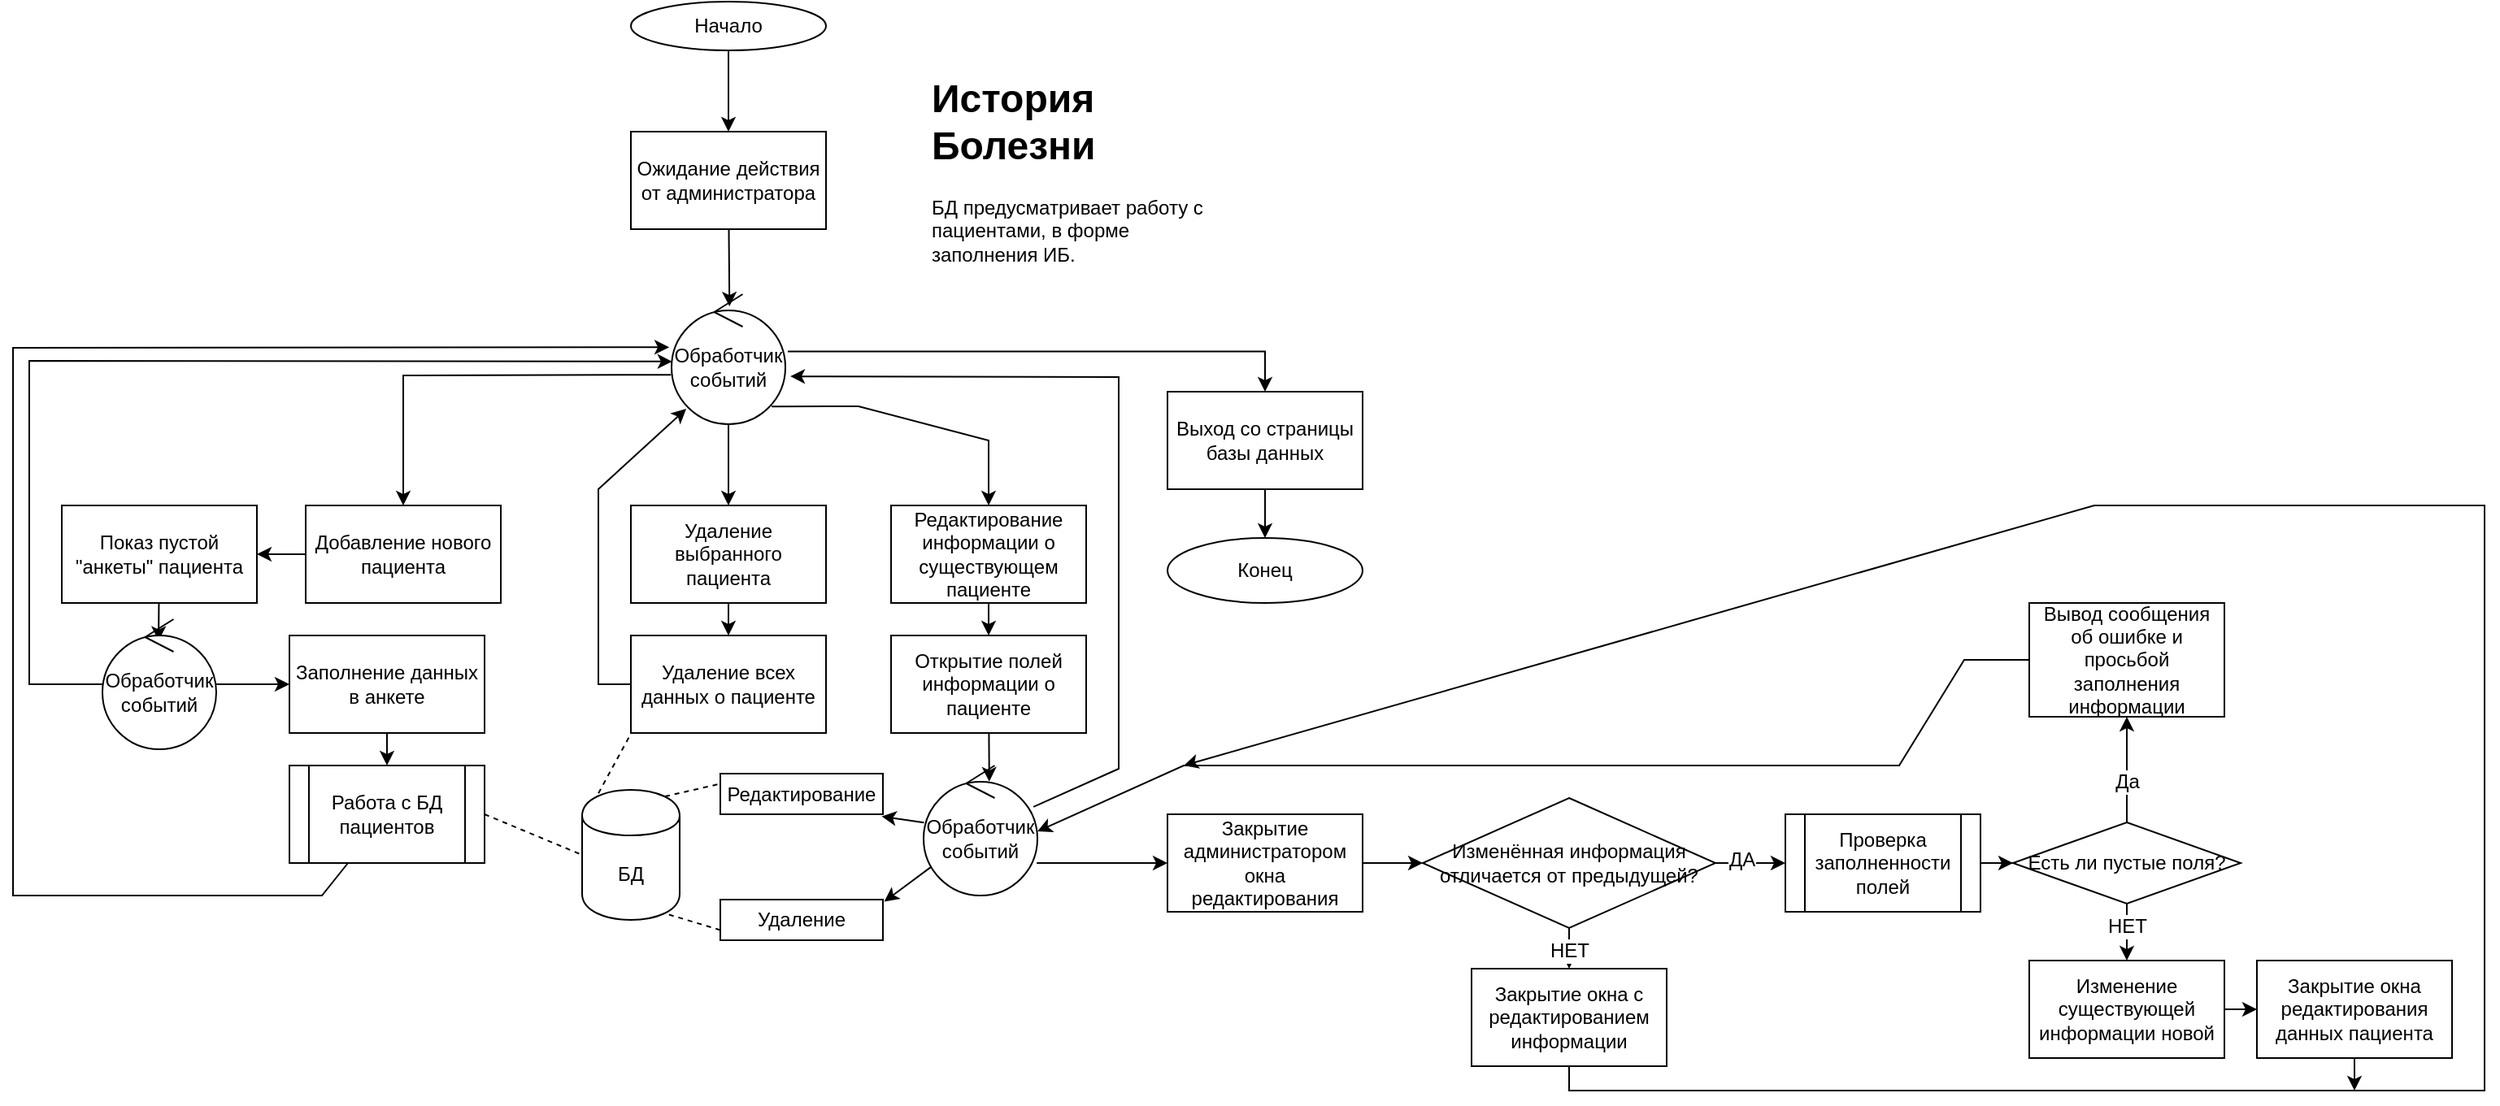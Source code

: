 <mxfile version="12.3.2" type="device" pages="1"><diagram id="AD9yPk0MpthAPxTjsD3-" name="Page-1"><mxGraphModel dx="3859" dy="2637" grid="1" gridSize="10" guides="1" tooltips="1" connect="1" arrows="1" fold="1" page="1" pageScale="1" pageWidth="827" pageHeight="1169" math="0" shadow="0"><root><mxCell id="0"/><mxCell id="1" parent="0"/><mxCell id="yWvX0Eim25p8UUk0dAPx-3" style="rounded=0;orthogonalLoop=1;jettySize=auto;html=1;entryX=0.5;entryY=0;entryDx=0;entryDy=0;" parent="1" source="yWvX0Eim25p8UUk0dAPx-1" target="yWvX0Eim25p8UUk0dAPx-2" edge="1"><mxGeometry relative="1" as="geometry"/></mxCell><mxCell id="yWvX0Eim25p8UUk0dAPx-1" value="Начало" style="ellipse;whiteSpace=wrap;html=1;" parent="1" vertex="1"><mxGeometry x="340" y="-70" width="120" height="30" as="geometry"/></mxCell><mxCell id="yWvX0Eim25p8UUk0dAPx-5" style="rounded=0;orthogonalLoop=1;jettySize=auto;html=1;entryX=0.509;entryY=0.094;entryDx=0;entryDy=0;entryPerimeter=0;" parent="1" source="yWvX0Eim25p8UUk0dAPx-2" target="CSY2nzKQWFxfg8zgD4mK-1" edge="1"><mxGeometry relative="1" as="geometry"><mxPoint x="414" y="179.857" as="targetPoint"/></mxGeometry></mxCell><mxCell id="yWvX0Eim25p8UUk0dAPx-2" value="Ожидание действия от администратора" style="rounded=0;whiteSpace=wrap;html=1;" parent="1" vertex="1"><mxGeometry x="340" y="10" width="120" height="60" as="geometry"/></mxCell><mxCell id="yWvX0Eim25p8UUk0dAPx-9" style="rounded=0;orthogonalLoop=1;jettySize=auto;html=1;entryX=0.5;entryY=0;entryDx=0;entryDy=0;exitX=-0.005;exitY=0.62;exitDx=0;exitDy=0;exitPerimeter=0;" parent="1" source="CSY2nzKQWFxfg8zgD4mK-1" target="yWvX0Eim25p8UUk0dAPx-6" edge="1"><mxGeometry relative="1" as="geometry"><mxPoint x="344" y="205" as="sourcePoint"/><Array as="points"><mxPoint x="200" y="160"/></Array></mxGeometry></mxCell><mxCell id="yWvX0Eim25p8UUk0dAPx-10" style="rounded=0;orthogonalLoop=1;jettySize=auto;html=1;entryX=0.5;entryY=0;entryDx=0;entryDy=0;exitX=0.5;exitY=1;exitDx=0;exitDy=0;exitPerimeter=0;" parent="1" source="CSY2nzKQWFxfg8zgD4mK-1" target="yWvX0Eim25p8UUk0dAPx-7" edge="1"><mxGeometry relative="1" as="geometry"><mxPoint x="414" y="230" as="sourcePoint"/></mxGeometry></mxCell><mxCell id="yWvX0Eim25p8UUk0dAPx-11" style="rounded=0;orthogonalLoop=1;jettySize=auto;html=1;entryX=0.5;entryY=0;entryDx=0;entryDy=0;exitX=0.879;exitY=0.864;exitDx=0;exitDy=0;exitPerimeter=0;" parent="1" target="yWvX0Eim25p8UUk0dAPx-8" edge="1" source="CSY2nzKQWFxfg8zgD4mK-1"><mxGeometry relative="1" as="geometry"><mxPoint x="484" y="205" as="sourcePoint"/><Array as="points"><mxPoint x="480" y="179"/><mxPoint x="560" y="200"/></Array></mxGeometry></mxCell><mxCell id="qpNM7JcHVHP-3FUXKgrA-8" style="edgeStyle=orthogonalEdgeStyle;rounded=0;orthogonalLoop=1;jettySize=auto;html=1;entryX=0.5;entryY=0;entryDx=0;entryDy=0;exitX=1.021;exitY=0.441;exitDx=0;exitDy=0;exitPerimeter=0;" parent="1" source="CSY2nzKQWFxfg8zgD4mK-1" target="qpNM7JcHVHP-3FUXKgrA-6" edge="1"><mxGeometry relative="1" as="geometry"><mxPoint x="484" y="205" as="sourcePoint"/></mxGeometry></mxCell><mxCell id="yWvX0Eim25p8UUk0dAPx-19" style="rounded=0;orthogonalLoop=1;jettySize=auto;html=1;entryX=1;entryY=0.5;entryDx=0;entryDy=0;" parent="1" source="yWvX0Eim25p8UUk0dAPx-6" target="yWvX0Eim25p8UUk0dAPx-18" edge="1"><mxGeometry relative="1" as="geometry"/></mxCell><mxCell id="yWvX0Eim25p8UUk0dAPx-6" value="Добавление нового пациента" style="rounded=0;whiteSpace=wrap;html=1;" parent="1" vertex="1"><mxGeometry x="140" y="240" width="120" height="60" as="geometry"/></mxCell><mxCell id="MHfCw8zndW-DeSGXRc6G-6" value="" style="edgeStyle=none;rounded=0;orthogonalLoop=1;jettySize=auto;html=1;" edge="1" parent="1" source="yWvX0Eim25p8UUk0dAPx-7" target="yWvX0Eim25p8UUk0dAPx-72"><mxGeometry relative="1" as="geometry"/></mxCell><mxCell id="yWvX0Eim25p8UUk0dAPx-7" value="Удаление выбранного пациента" style="rounded=0;whiteSpace=wrap;html=1;" parent="1" vertex="1"><mxGeometry x="340" y="240" width="120" height="60" as="geometry"/></mxCell><mxCell id="yWvX0Eim25p8UUk0dAPx-36" style="rounded=0;orthogonalLoop=1;jettySize=auto;html=1;entryX=0.5;entryY=0;entryDx=0;entryDy=0;" parent="1" source="yWvX0Eim25p8UUk0dAPx-8" target="yWvX0Eim25p8UUk0dAPx-35" edge="1"><mxGeometry relative="1" as="geometry"/></mxCell><mxCell id="yWvX0Eim25p8UUk0dAPx-8" value="Редактирование информации о существующем пациенте" style="rounded=0;whiteSpace=wrap;html=1;" parent="1" vertex="1"><mxGeometry x="500" y="240" width="120" height="60" as="geometry"/></mxCell><mxCell id="yWvX0Eim25p8UUk0dAPx-20" style="rounded=0;orthogonalLoop=1;jettySize=auto;html=1;entryX=0.493;entryY=0.167;entryDx=0;entryDy=0;entryPerimeter=0;" parent="1" source="yWvX0Eim25p8UUk0dAPx-18" target="CSY2nzKQWFxfg8zgD4mK-3" edge="1"><mxGeometry relative="1" as="geometry"><mxPoint x="219.69" y="420.276" as="targetPoint"/></mxGeometry></mxCell><mxCell id="yWvX0Eim25p8UUk0dAPx-18" value="Показ пустой &quot;анкеты&quot; пациента" style="rounded=0;whiteSpace=wrap;html=1;" parent="1" vertex="1"><mxGeometry x="-10" y="240" width="120" height="60" as="geometry"/></mxCell><mxCell id="yWvX0Eim25p8UUk0dAPx-42" style="rounded=0;orthogonalLoop=1;jettySize=auto;html=1;entryX=0.577;entryY=0.124;entryDx=0;entryDy=0;entryPerimeter=0;" parent="1" source="yWvX0Eim25p8UUk0dAPx-35" target="MHfCw8zndW-DeSGXRc6G-13" edge="1"><mxGeometry relative="1" as="geometry"><mxPoint x="560" y="400" as="targetPoint"/></mxGeometry></mxCell><mxCell id="yWvX0Eim25p8UUk0dAPx-35" value="Открытие полей информации о пациенте" style="rounded=0;whiteSpace=wrap;html=1;" parent="1" vertex="1"><mxGeometry x="500" y="320" width="120" height="60" as="geometry"/></mxCell><mxCell id="yWvX0Eim25p8UUk0dAPx-46" style="rounded=0;orthogonalLoop=1;jettySize=auto;html=1;entryX=0.5;entryY=0;entryDx=0;entryDy=0;" parent="1" source="yWvX0Eim25p8UUk0dAPx-40" target="yWvX0Eim25p8UUk0dAPx-45" edge="1"><mxGeometry relative="1" as="geometry"/></mxCell><mxCell id="MHfCw8zndW-DeSGXRc6G-22" value="НЕТ" style="text;html=1;align=center;verticalAlign=middle;resizable=0;points=[];;labelBackgroundColor=#ffffff;" vertex="1" connectable="0" parent="yWvX0Eim25p8UUk0dAPx-46"><mxGeometry x="0.145" y="-12" relative="1" as="geometry"><mxPoint x="12" y="-0.5" as="offset"/></mxGeometry></mxCell><mxCell id="yWvX0Eim25p8UUk0dAPx-48" style="edgeStyle=orthogonalEdgeStyle;rounded=0;orthogonalLoop=1;jettySize=auto;html=1;" parent="1" source="yWvX0Eim25p8UUk0dAPx-40" target="yWvX0Eim25p8UUk0dAPx-51" edge="1"><mxGeometry relative="1" as="geometry"><mxPoint x="820" y="670" as="targetPoint"/></mxGeometry></mxCell><mxCell id="yWvX0Eim25p8UUk0dAPx-49" value="ДА" style="text;html=1;align=center;verticalAlign=middle;resizable=0;points=[];labelBackgroundColor=#ffffff;" parent="yWvX0Eim25p8UUk0dAPx-48" vertex="1" connectable="0"><mxGeometry x="-0.255" y="2" relative="1" as="geometry"><mxPoint as="offset"/></mxGeometry></mxCell><mxCell id="yWvX0Eim25p8UUk0dAPx-40" value="Изменённая информация отличается от предыдущей?" style="rhombus;whiteSpace=wrap;html=1;" parent="1" vertex="1"><mxGeometry x="827" y="420" width="180" height="80" as="geometry"/></mxCell><mxCell id="yWvX0Eim25p8UUk0dAPx-44" style="rounded=0;orthogonalLoop=1;jettySize=auto;html=1;entryX=0;entryY=0.5;entryDx=0;entryDy=0;" parent="1" source="yWvX0Eim25p8UUk0dAPx-41" target="yWvX0Eim25p8UUk0dAPx-40" edge="1"><mxGeometry relative="1" as="geometry"/></mxCell><mxCell id="yWvX0Eim25p8UUk0dAPx-41" value="Закрытие администратором окна редактирования" style="rounded=0;whiteSpace=wrap;html=1;" parent="1" vertex="1"><mxGeometry x="670" y="430" width="120" height="60" as="geometry"/></mxCell><mxCell id="MHfCw8zndW-DeSGXRc6G-27" style="edgeStyle=none;rounded=0;orthogonalLoop=1;jettySize=auto;html=1;" edge="1" parent="1" source="yWvX0Eim25p8UUk0dAPx-45"><mxGeometry relative="1" as="geometry"><mxPoint x="680" y="400" as="targetPoint"/><Array as="points"><mxPoint x="917" y="600"/><mxPoint x="1480" y="600"/><mxPoint x="1480" y="240"/><mxPoint x="1240" y="240"/></Array></mxGeometry></mxCell><mxCell id="yWvX0Eim25p8UUk0dAPx-45" value="Закрытие окна с редактированием информации" style="rounded=0;whiteSpace=wrap;html=1;" parent="1" vertex="1"><mxGeometry x="857" y="525" width="120" height="60" as="geometry"/></mxCell><mxCell id="yWvX0Eim25p8UUk0dAPx-57" style="edgeStyle=orthogonalEdgeStyle;rounded=0;orthogonalLoop=1;jettySize=auto;html=1;entryX=0;entryY=0.5;entryDx=0;entryDy=0;" parent="1" source="yWvX0Eim25p8UUk0dAPx-51" target="yWvX0Eim25p8UUk0dAPx-56" edge="1"><mxGeometry relative="1" as="geometry"/></mxCell><mxCell id="yWvX0Eim25p8UUk0dAPx-51" value="Проверка заполненности полей" style="shape=process;whiteSpace=wrap;html=1;backgroundOutline=1;" parent="1" vertex="1"><mxGeometry x="1050" y="430" width="120" height="60" as="geometry"/></mxCell><mxCell id="yWvX0Eim25p8UUk0dAPx-61" style="edgeStyle=orthogonalEdgeStyle;rounded=0;orthogonalLoop=1;jettySize=auto;html=1;entryX=0.5;entryY=1;entryDx=0;entryDy=0;" parent="1" source="yWvX0Eim25p8UUk0dAPx-56" target="yWvX0Eim25p8UUk0dAPx-60" edge="1"><mxGeometry relative="1" as="geometry"/></mxCell><mxCell id="yWvX0Eim25p8UUk0dAPx-62" value="Да" style="text;html=1;align=center;verticalAlign=middle;resizable=0;points=[];labelBackgroundColor=#ffffff;" parent="yWvX0Eim25p8UUk0dAPx-61" vertex="1" connectable="0"><mxGeometry x="-0.628" y="2" relative="1" as="geometry"><mxPoint x="2" y="-13" as="offset"/></mxGeometry></mxCell><mxCell id="yWvX0Eim25p8UUk0dAPx-65" style="edgeStyle=orthogonalEdgeStyle;rounded=0;orthogonalLoop=1;jettySize=auto;html=1;entryX=0.5;entryY=0;entryDx=0;entryDy=0;" parent="1" source="yWvX0Eim25p8UUk0dAPx-56" target="yWvX0Eim25p8UUk0dAPx-64" edge="1"><mxGeometry relative="1" as="geometry"/></mxCell><mxCell id="MHfCw8zndW-DeSGXRc6G-26" value="НЕТ" style="text;html=1;align=center;verticalAlign=middle;resizable=0;points=[];;labelBackgroundColor=#ffffff;" vertex="1" connectable="0" parent="yWvX0Eim25p8UUk0dAPx-65"><mxGeometry x="0.112" y="1" relative="1" as="geometry"><mxPoint x="-1" y="-1" as="offset"/></mxGeometry></mxCell><mxCell id="yWvX0Eim25p8UUk0dAPx-56" value="Есть ли пустые поля?" style="rhombus;whiteSpace=wrap;html=1;" parent="1" vertex="1"><mxGeometry x="1190" y="435" width="140" height="50" as="geometry"/></mxCell><mxCell id="yWvX0Eim25p8UUk0dAPx-63" style="rounded=0;orthogonalLoop=1;jettySize=auto;html=1;entryX=1;entryY=0.507;entryDx=0;entryDy=0;entryPerimeter=0;" parent="1" source="yWvX0Eim25p8UUk0dAPx-60" target="MHfCw8zndW-DeSGXRc6G-13" edge="1"><mxGeometry relative="1" as="geometry"><mxPoint x="660" y="360" as="targetPoint"/><Array as="points"><mxPoint x="1160" y="335"/><mxPoint x="1120" y="400"/><mxPoint x="680" y="400"/></Array></mxGeometry></mxCell><mxCell id="yWvX0Eim25p8UUk0dAPx-60" value="Вывод сообщения об ошибке и просьбой заполнения информации" style="rounded=0;whiteSpace=wrap;html=1;" parent="1" vertex="1"><mxGeometry x="1200" y="300" width="120" height="70" as="geometry"/></mxCell><mxCell id="yWvX0Eim25p8UUk0dAPx-68" style="edgeStyle=orthogonalEdgeStyle;rounded=0;orthogonalLoop=1;jettySize=auto;html=1;entryX=0;entryY=0.5;entryDx=0;entryDy=0;" parent="1" source="yWvX0Eim25p8UUk0dAPx-64" target="yWvX0Eim25p8UUk0dAPx-66" edge="1"><mxGeometry relative="1" as="geometry"/></mxCell><mxCell id="yWvX0Eim25p8UUk0dAPx-64" value="Изменение существующей информации новой" style="rounded=0;whiteSpace=wrap;html=1;" parent="1" vertex="1"><mxGeometry x="1200" y="520" width="120" height="60" as="geometry"/></mxCell><mxCell id="MHfCw8zndW-DeSGXRc6G-28" style="edgeStyle=none;rounded=0;orthogonalLoop=1;jettySize=auto;html=1;" edge="1" parent="1" source="yWvX0Eim25p8UUk0dAPx-66"><mxGeometry relative="1" as="geometry"><mxPoint x="1400.0" y="600" as="targetPoint"/></mxGeometry></mxCell><mxCell id="yWvX0Eim25p8UUk0dAPx-66" value="Закрытие окна редактирования данных пациента" style="rounded=0;whiteSpace=wrap;html=1;" parent="1" vertex="1"><mxGeometry x="1340" y="520" width="120" height="60" as="geometry"/></mxCell><mxCell id="MHfCw8zndW-DeSGXRc6G-8" style="edgeStyle=none;rounded=0;orthogonalLoop=1;jettySize=auto;html=1;entryX=0.129;entryY=0.882;entryDx=0;entryDy=0;entryPerimeter=0;" edge="1" parent="1" source="yWvX0Eim25p8UUk0dAPx-72" target="CSY2nzKQWFxfg8zgD4mK-1"><mxGeometry relative="1" as="geometry"><Array as="points"><mxPoint x="320" y="350"/><mxPoint x="320" y="230"/></Array></mxGeometry></mxCell><mxCell id="yWvX0Eim25p8UUk0dAPx-72" value="Удаление всех данных о пациенте" style="rounded=0;whiteSpace=wrap;html=1;" parent="1" vertex="1"><mxGeometry x="340" y="320" width="120" height="60" as="geometry"/></mxCell><mxCell id="qpNM7JcHVHP-3FUXKgrA-9" style="edgeStyle=orthogonalEdgeStyle;rounded=0;orthogonalLoop=1;jettySize=auto;html=1;entryX=0.5;entryY=0;entryDx=0;entryDy=0;" parent="1" source="qpNM7JcHVHP-3FUXKgrA-6" target="qpNM7JcHVHP-3FUXKgrA-7" edge="1"><mxGeometry relative="1" as="geometry"/></mxCell><mxCell id="qpNM7JcHVHP-3FUXKgrA-6" value="Выход со страницы базы данных" style="rounded=0;whiteSpace=wrap;html=1;" parent="1" vertex="1"><mxGeometry x="670" y="170" width="120" height="60" as="geometry"/></mxCell><mxCell id="qpNM7JcHVHP-3FUXKgrA-7" value="Конец" style="ellipse;whiteSpace=wrap;html=1;" parent="1" vertex="1"><mxGeometry x="670" y="260" width="120" height="40" as="geometry"/></mxCell><mxCell id="CSY2nzKQWFxfg8zgD4mK-1" value="Обработчик событий" style="ellipse;shape=umlControl;whiteSpace=wrap;html=1;" parent="1" vertex="1"><mxGeometry x="365" y="110" width="70" height="80" as="geometry"/></mxCell><mxCell id="MHfCw8zndW-DeSGXRc6G-9" style="edgeStyle=none;rounded=0;orthogonalLoop=1;jettySize=auto;html=1;entryX=0;entryY=0.5;entryDx=0;entryDy=0;" edge="1" parent="1" source="CSY2nzKQWFxfg8zgD4mK-3" target="CSY2nzKQWFxfg8zgD4mK-4"><mxGeometry relative="1" as="geometry"/></mxCell><mxCell id="MHfCw8zndW-DeSGXRc6G-20" style="edgeStyle=none;rounded=0;orthogonalLoop=1;jettySize=auto;html=1;entryX=0.006;entryY=0.518;entryDx=0;entryDy=0;entryPerimeter=0;" edge="1" parent="1" source="CSY2nzKQWFxfg8zgD4mK-3" target="CSY2nzKQWFxfg8zgD4mK-1"><mxGeometry relative="1" as="geometry"><Array as="points"><mxPoint x="-30" y="350"/><mxPoint x="-30" y="151"/></Array></mxGeometry></mxCell><mxCell id="CSY2nzKQWFxfg8zgD4mK-3" value="Обработчик событий" style="ellipse;shape=umlControl;whiteSpace=wrap;html=1;" parent="1" vertex="1"><mxGeometry x="15" y="310" width="70" height="80" as="geometry"/></mxCell><mxCell id="CSY2nzKQWFxfg8zgD4mK-6" value="" style="edgeStyle=none;rounded=0;orthogonalLoop=1;jettySize=auto;html=1;" parent="1" source="CSY2nzKQWFxfg8zgD4mK-4" target="CSY2nzKQWFxfg8zgD4mK-5" edge="1"><mxGeometry relative="1" as="geometry"/></mxCell><mxCell id="CSY2nzKQWFxfg8zgD4mK-4" value="Заполнение данных в анкете" style="rounded=0;whiteSpace=wrap;html=1;" parent="1" vertex="1"><mxGeometry x="130" y="320" width="120" height="60" as="geometry"/></mxCell><mxCell id="MHfCw8zndW-DeSGXRc6G-5" style="edgeStyle=none;rounded=0;orthogonalLoop=1;jettySize=auto;html=1;entryX=-0.021;entryY=0.408;entryDx=0;entryDy=0;entryPerimeter=0;" edge="1" parent="1" source="CSY2nzKQWFxfg8zgD4mK-5" target="CSY2nzKQWFxfg8zgD4mK-1"><mxGeometry relative="1" as="geometry"><Array as="points"><mxPoint x="150" y="480"/><mxPoint x="-40" y="480"/><mxPoint x="-40" y="143"/></Array></mxGeometry></mxCell><mxCell id="CSY2nzKQWFxfg8zgD4mK-5" value="Работа с БД пациентов" style="shape=process;whiteSpace=wrap;html=1;backgroundOutline=1;" parent="1" vertex="1"><mxGeometry x="130" y="400" width="120" height="60" as="geometry"/></mxCell><mxCell id="CSY2nzKQWFxfg8zgD4mK-7" value="БД" style="shape=cylinder;whiteSpace=wrap;html=1;boundedLbl=1;backgroundOutline=1;" parent="1" vertex="1"><mxGeometry x="310" y="415" width="60" height="80" as="geometry"/></mxCell><mxCell id="CSY2nzKQWFxfg8zgD4mK-8" value="" style="endArrow=none;dashed=1;html=1;exitX=1;exitY=0.5;exitDx=0;exitDy=0;entryX=0;entryY=0.5;entryDx=0;entryDy=0;" parent="1" source="CSY2nzKQWFxfg8zgD4mK-5" target="CSY2nzKQWFxfg8zgD4mK-7" edge="1"><mxGeometry width="50" height="50" relative="1" as="geometry"><mxPoint x="230" y="590" as="sourcePoint"/><mxPoint x="280" y="540" as="targetPoint"/></mxGeometry></mxCell><mxCell id="MHfCw8zndW-DeSGXRc6G-10" value="" style="endArrow=none;dashed=1;html=1;entryX=0.15;entryY=0.05;entryDx=0;entryDy=0;entryPerimeter=0;exitX=-0.011;exitY=1.047;exitDx=0;exitDy=0;exitPerimeter=0;" edge="1" parent="1" source="yWvX0Eim25p8UUk0dAPx-72" target="CSY2nzKQWFxfg8zgD4mK-7"><mxGeometry width="50" height="50" relative="1" as="geometry"><mxPoint x="320" y="580" as="sourcePoint"/><mxPoint x="370" y="530" as="targetPoint"/></mxGeometry></mxCell><mxCell id="MHfCw8zndW-DeSGXRc6G-12" value="&lt;h1&gt;История Болезни&lt;/h1&gt;&lt;p&gt;БД предусматривает работу с пациентами, в форме заполнения ИБ.&lt;/p&gt;" style="text;html=1;strokeColor=none;fillColor=none;spacing=5;spacingTop=-20;whiteSpace=wrap;overflow=hidden;rounded=0;" vertex="1" parent="1"><mxGeometry x="520" y="-30" width="190" height="120" as="geometry"/></mxCell><mxCell id="MHfCw8zndW-DeSGXRc6G-15" style="edgeStyle=none;rounded=0;orthogonalLoop=1;jettySize=auto;html=1;entryX=0.992;entryY=1.051;entryDx=0;entryDy=0;entryPerimeter=0;" edge="1" parent="1" source="MHfCw8zndW-DeSGXRc6G-13" target="MHfCw8zndW-DeSGXRc6G-14"><mxGeometry relative="1" as="geometry"/></mxCell><mxCell id="MHfCw8zndW-DeSGXRc6G-19" style="edgeStyle=none;rounded=0;orthogonalLoop=1;jettySize=auto;html=1;entryX=1.008;entryY=0.052;entryDx=0;entryDy=0;entryPerimeter=0;" edge="1" parent="1" source="MHfCw8zndW-DeSGXRc6G-13" target="MHfCw8zndW-DeSGXRc6G-17"><mxGeometry relative="1" as="geometry"/></mxCell><mxCell id="MHfCw8zndW-DeSGXRc6G-21" style="edgeStyle=none;rounded=0;orthogonalLoop=1;jettySize=auto;html=1;entryX=1.043;entryY=0.632;entryDx=0;entryDy=0;entryPerimeter=0;" edge="1" parent="1" source="MHfCw8zndW-DeSGXRc6G-13" target="CSY2nzKQWFxfg8zgD4mK-1"><mxGeometry relative="1" as="geometry"><Array as="points"><mxPoint x="640" y="402"/><mxPoint x="640" y="161"/></Array></mxGeometry></mxCell><mxCell id="MHfCw8zndW-DeSGXRc6G-23" style="edgeStyle=none;rounded=0;orthogonalLoop=1;jettySize=auto;html=1;entryX=0;entryY=0.5;entryDx=0;entryDy=0;exitX=0.994;exitY=0.75;exitDx=0;exitDy=0;exitPerimeter=0;" edge="1" parent="1" source="MHfCw8zndW-DeSGXRc6G-13" target="yWvX0Eim25p8UUk0dAPx-41"><mxGeometry relative="1" as="geometry"/></mxCell><mxCell id="MHfCw8zndW-DeSGXRc6G-13" value="Обработчик событий" style="ellipse;shape=umlControl;whiteSpace=wrap;html=1;" vertex="1" parent="1"><mxGeometry x="520" y="400" width="70" height="80" as="geometry"/></mxCell><mxCell id="MHfCw8zndW-DeSGXRc6G-14" value="Редактирование" style="rounded=0;whiteSpace=wrap;html=1;" vertex="1" parent="1"><mxGeometry x="395" y="405" width="100" height="25" as="geometry"/></mxCell><mxCell id="MHfCw8zndW-DeSGXRc6G-16" value="" style="endArrow=none;dashed=1;html=1;entryX=0;entryY=0.25;entryDx=0;entryDy=0;exitX=0.85;exitY=0.05;exitDx=0;exitDy=0;exitPerimeter=0;" edge="1" parent="1" source="CSY2nzKQWFxfg8zgD4mK-7" target="MHfCw8zndW-DeSGXRc6G-14"><mxGeometry width="50" height="50" relative="1" as="geometry"><mxPoint x="420" y="520" as="sourcePoint"/><mxPoint x="470" y="470" as="targetPoint"/></mxGeometry></mxCell><mxCell id="MHfCw8zndW-DeSGXRc6G-17" value="Удаление" style="rounded=0;whiteSpace=wrap;html=1;" vertex="1" parent="1"><mxGeometry x="395" y="482.5" width="100" height="25" as="geometry"/></mxCell><mxCell id="MHfCw8zndW-DeSGXRc6G-18" value="" style="endArrow=none;dashed=1;html=1;entryX=0.85;entryY=0.95;entryDx=0;entryDy=0;entryPerimeter=0;exitX=0;exitY=0.75;exitDx=0;exitDy=0;" edge="1" parent="1" source="MHfCw8zndW-DeSGXRc6G-17" target="CSY2nzKQWFxfg8zgD4mK-7"><mxGeometry width="50" height="50" relative="1" as="geometry"><mxPoint x="330" y="570" as="sourcePoint"/><mxPoint x="380" y="520" as="targetPoint"/></mxGeometry></mxCell></root></mxGraphModel></diagram></mxfile>